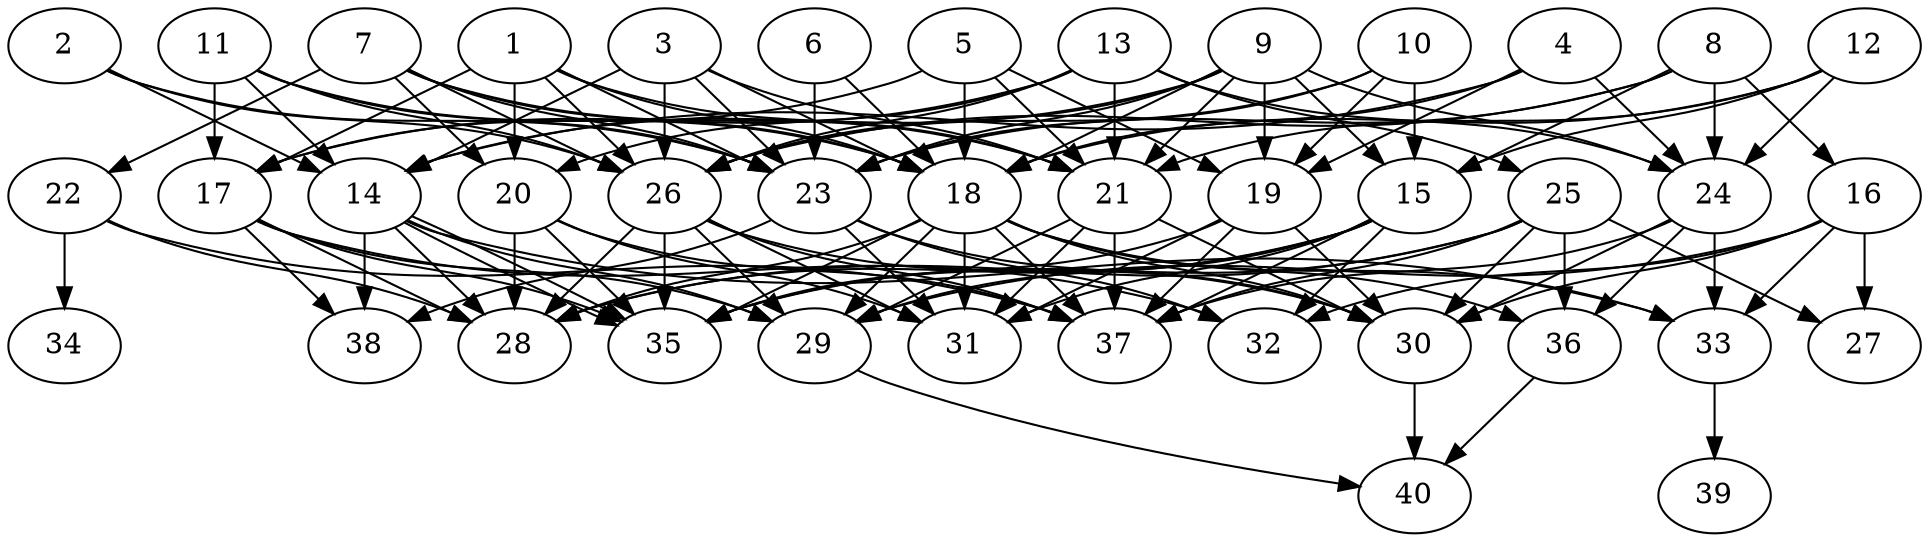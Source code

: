 // DAG automatically generated by daggen at Thu Oct  3 14:06:49 2019
// ./daggen --dot -n 40 --ccr 0.4 --fat 0.7 --regular 0.7 --density 0.7 --mindata 5242880 --maxdata 52428800 
digraph G {
  1 [size="110717440", alpha="0.10", expect_size="44286976"] 
  1 -> 17 [size ="44286976"]
  1 -> 18 [size ="44286976"]
  1 -> 20 [size ="44286976"]
  1 -> 21 [size ="44286976"]
  1 -> 23 [size ="44286976"]
  1 -> 26 [size ="44286976"]
  2 [size="47162880", alpha="0.01", expect_size="18865152"] 
  2 -> 14 [size ="18865152"]
  2 -> 23 [size ="18865152"]
  2 -> 26 [size ="18865152"]
  3 [size="35758080", alpha="0.20", expect_size="14303232"] 
  3 -> 14 [size ="14303232"]
  3 -> 18 [size ="14303232"]
  3 -> 21 [size ="14303232"]
  3 -> 23 [size ="14303232"]
  3 -> 26 [size ="14303232"]
  4 [size="128273920", alpha="0.06", expect_size="51309568"] 
  4 -> 14 [size ="51309568"]
  4 -> 18 [size ="51309568"]
  4 -> 19 [size ="51309568"]
  4 -> 24 [size ="51309568"]
  5 [size="104596480", alpha="0.14", expect_size="41838592"] 
  5 -> 17 [size ="41838592"]
  5 -> 18 [size ="41838592"]
  5 -> 19 [size ="41838592"]
  5 -> 21 [size ="41838592"]
  6 [size="91002880", alpha="0.00", expect_size="36401152"] 
  6 -> 18 [size ="36401152"]
  6 -> 23 [size ="36401152"]
  7 [size="21987840", alpha="0.14", expect_size="8795136"] 
  7 -> 18 [size ="8795136"]
  7 -> 20 [size ="8795136"]
  7 -> 21 [size ="8795136"]
  7 -> 22 [size ="8795136"]
  7 -> 23 [size ="8795136"]
  7 -> 26 [size ="8795136"]
  8 [size="16389120", alpha="0.05", expect_size="6555648"] 
  8 -> 15 [size ="6555648"]
  8 -> 16 [size ="6555648"]
  8 -> 23 [size ="6555648"]
  8 -> 24 [size ="6555648"]
  8 -> 26 [size ="6555648"]
  9 [size="114347520", alpha="0.11", expect_size="45739008"] 
  9 -> 14 [size ="45739008"]
  9 -> 15 [size ="45739008"]
  9 -> 18 [size ="45739008"]
  9 -> 19 [size ="45739008"]
  9 -> 21 [size ="45739008"]
  9 -> 23 [size ="45739008"]
  9 -> 24 [size ="45739008"]
  9 -> 26 [size ="45739008"]
  10 [size="68515840", alpha="0.19", expect_size="27406336"] 
  10 -> 15 [size ="27406336"]
  10 -> 19 [size ="27406336"]
  10 -> 23 [size ="27406336"]
  10 -> 26 [size ="27406336"]
  11 [size="13760000", alpha="0.00", expect_size="5504000"] 
  11 -> 14 [size ="5504000"]
  11 -> 17 [size ="5504000"]
  11 -> 18 [size ="5504000"]
  11 -> 23 [size ="5504000"]
  11 -> 26 [size ="5504000"]
  12 [size="70028800", alpha="0.02", expect_size="28011520"] 
  12 -> 15 [size ="28011520"]
  12 -> 18 [size ="28011520"]
  12 -> 21 [size ="28011520"]
  12 -> 24 [size ="28011520"]
  13 [size="78538240", alpha="0.05", expect_size="31415296"] 
  13 -> 17 [size ="31415296"]
  13 -> 20 [size ="31415296"]
  13 -> 21 [size ="31415296"]
  13 -> 24 [size ="31415296"]
  13 -> 25 [size ="31415296"]
  13 -> 26 [size ="31415296"]
  14 [size="78161920", alpha="0.03", expect_size="31264768"] 
  14 -> 28 [size ="31264768"]
  14 -> 29 [size ="31264768"]
  14 -> 33 [size ="31264768"]
  14 -> 35 [size ="31264768"]
  14 -> 35 [size ="31264768"]
  14 -> 38 [size ="31264768"]
  15 [size="112860160", alpha="0.16", expect_size="45144064"] 
  15 -> 28 [size ="45144064"]
  15 -> 29 [size ="45144064"]
  15 -> 31 [size ="45144064"]
  15 -> 32 [size ="45144064"]
  15 -> 35 [size ="45144064"]
  15 -> 37 [size ="45144064"]
  16 [size="80235520", alpha="0.14", expect_size="32094208"] 
  16 -> 27 [size ="32094208"]
  16 -> 29 [size ="32094208"]
  16 -> 30 [size ="32094208"]
  16 -> 32 [size ="32094208"]
  16 -> 33 [size ="32094208"]
  17 [size="81740800", alpha="0.11", expect_size="32696320"] 
  17 -> 28 [size ="32696320"]
  17 -> 29 [size ="32696320"]
  17 -> 32 [size ="32696320"]
  17 -> 35 [size ="32696320"]
  17 -> 38 [size ="32696320"]
  18 [size="44559360", alpha="0.11", expect_size="17823744"] 
  18 -> 28 [size ="17823744"]
  18 -> 29 [size ="17823744"]
  18 -> 30 [size ="17823744"]
  18 -> 31 [size ="17823744"]
  18 -> 33 [size ="17823744"]
  18 -> 35 [size ="17823744"]
  18 -> 36 [size ="17823744"]
  18 -> 37 [size ="17823744"]
  19 [size="72793600", alpha="0.05", expect_size="29117440"] 
  19 -> 30 [size ="29117440"]
  19 -> 31 [size ="29117440"]
  19 -> 35 [size ="29117440"]
  19 -> 37 [size ="29117440"]
  20 [size="22336000", alpha="0.09", expect_size="8934400"] 
  20 -> 28 [size ="8934400"]
  20 -> 31 [size ="8934400"]
  20 -> 35 [size ="8934400"]
  20 -> 37 [size ="8934400"]
  21 [size="17520640", alpha="0.10", expect_size="7008256"] 
  21 -> 29 [size ="7008256"]
  21 -> 30 [size ="7008256"]
  21 -> 31 [size ="7008256"]
  21 -> 37 [size ="7008256"]
  22 [size="19586560", alpha="0.17", expect_size="7834624"] 
  22 -> 28 [size ="7834624"]
  22 -> 34 [size ="7834624"]
  22 -> 37 [size ="7834624"]
  23 [size="31521280", alpha="0.07", expect_size="12608512"] 
  23 -> 30 [size ="12608512"]
  23 -> 31 [size ="12608512"]
  23 -> 32 [size ="12608512"]
  23 -> 38 [size ="12608512"]
  24 [size="60293120", alpha="0.17", expect_size="24117248"] 
  24 -> 30 [size ="24117248"]
  24 -> 33 [size ="24117248"]
  24 -> 36 [size ="24117248"]
  24 -> 37 [size ="24117248"]
  25 [size="80163840", alpha="0.03", expect_size="32065536"] 
  25 -> 27 [size ="32065536"]
  25 -> 28 [size ="32065536"]
  25 -> 30 [size ="32065536"]
  25 -> 35 [size ="32065536"]
  25 -> 36 [size ="32065536"]
  25 -> 37 [size ="32065536"]
  26 [size="54489600", alpha="0.02", expect_size="21795840"] 
  26 -> 28 [size ="21795840"]
  26 -> 29 [size ="21795840"]
  26 -> 30 [size ="21795840"]
  26 -> 31 [size ="21795840"]
  26 -> 35 [size ="21795840"]
  26 -> 37 [size ="21795840"]
  27 [size="19174400", alpha="0.02", expect_size="7669760"] 
  28 [size="84403200", alpha="0.03", expect_size="33761280"] 
  29 [size="33000960", alpha="0.01", expect_size="13200384"] 
  29 -> 40 [size ="13200384"]
  30 [size="63595520", alpha="0.08", expect_size="25438208"] 
  30 -> 40 [size ="25438208"]
  31 [size="119569920", alpha="0.15", expect_size="47827968"] 
  32 [size="62607360", alpha="0.12", expect_size="25042944"] 
  33 [size="44730880", alpha="0.01", expect_size="17892352"] 
  33 -> 39 [size ="17892352"]
  34 [size="88593920", alpha="0.20", expect_size="35437568"] 
  35 [size="73431040", alpha="0.16", expect_size="29372416"] 
  36 [size="90734080", alpha="0.03", expect_size="36293632"] 
  36 -> 40 [size ="36293632"]
  37 [size="100436480", alpha="0.03", expect_size="40174592"] 
  38 [size="111418880", alpha="0.07", expect_size="44567552"] 
  39 [size="126963200", alpha="0.02", expect_size="50785280"] 
  40 [size="130350080", alpha="0.18", expect_size="52140032"] 
}
